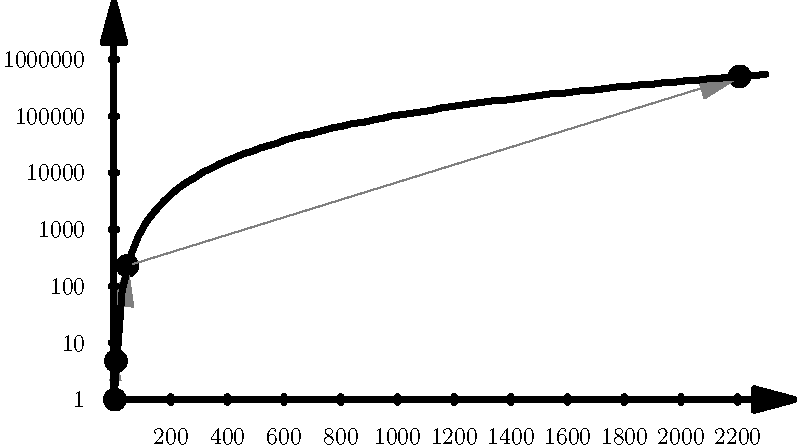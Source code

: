 unitsize(1cm);
import graph;

currentpen = currentpen + 3pt;

real xs = 200;
real ys = 300;

real ln(real x) {
  real num = 0;
  while (x > 10) {
    num += 1;
    x /= 10^(1/50);
  }
  return(num/50);
}

real f(real x) {
	return ln((xs*x)^2 - 2);
}

real x = 3;
real lastx = 3;
while(x < xs*21) {
  fill(circle((x/xs, f(x/xs)), 0.2));
  draw((lastx/xs, f(lastx/xs)) -- (x/xs, f(x/xs)), gray, Arrow(20));
  lastx = x;
  x = x^2 - 2;
}

path g = graph(f,0,11.5, n=80);
draw(g);


draw((0, 0)--(12, 0), Arrow(20));
draw((0, 0)--(0, 7), Arrow(20));

for(int i = 1; i < 12; ++i) {
  if(i == 0) continue;
  draw((i, 0.05)--(i, -0.05));
  label(string(xs*i), (i, 0), 3*S);
}
for(int i = 0; i < 7; ++i) {
  draw((0.05, i)--(-0.05, i));
  label(string(10^i), (0, i), 3*W);
}